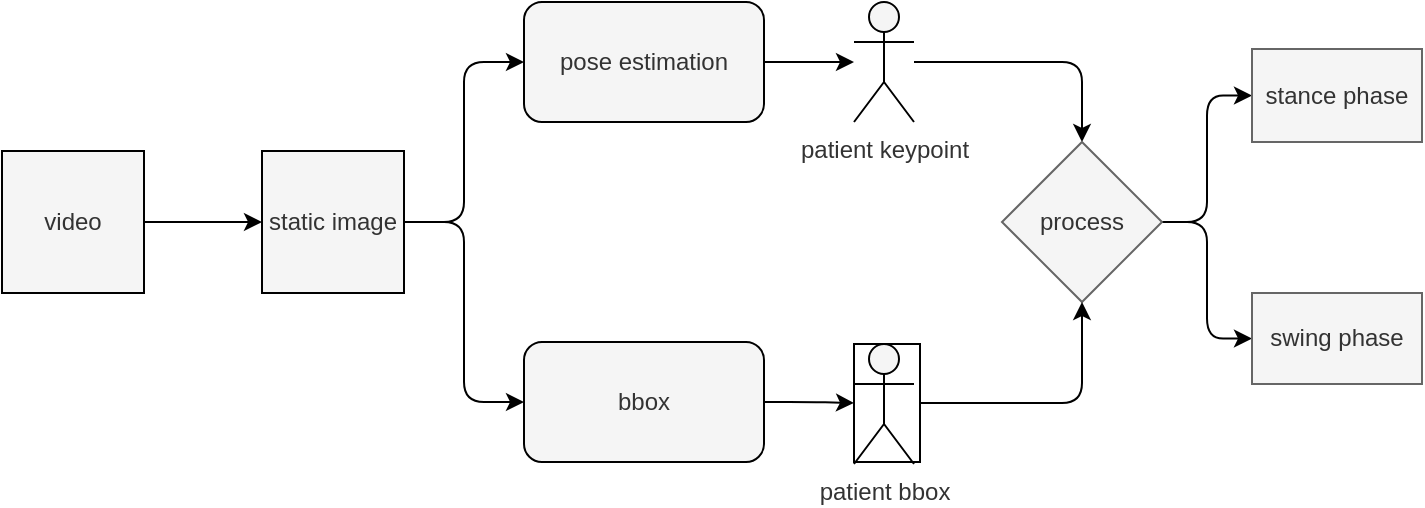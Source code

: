 <mxfile>
    <diagram id="Os5JPxO0lozD0gvnCGAL" name="define gait cycle">
        <mxGraphModel dx="2504" dy="985" grid="1" gridSize="10" guides="1" tooltips="1" connect="1" arrows="1" fold="1" page="0" pageScale="1" pageWidth="827" pageHeight="1169" background="#ffffff" math="1" shadow="0">
            <root>
                <mxCell id="0"/>
                <mxCell id="1" parent="0"/>
                <mxCell id="6" value="" style="edgeStyle=none;html=1;fillColor=#f5f5f5;strokeColor=#000000;snapToPoint=0;fixDash=0;editable=1;movable=1;resizable=1;rotatable=1;deletable=1;connectable=1;" parent="1" source="2" target="3" edge="1">
                    <mxGeometry relative="1" as="geometry"/>
                </mxCell>
                <mxCell id="2" value="video" style="whiteSpace=wrap;html=1;aspect=fixed;fillColor=#f5f5f5;strokeColor=#000000;fontColor=#333333;snapToPoint=0;fixDash=0;editable=1;movable=1;resizable=1;rotatable=1;deletable=1;connectable=1;" parent="1" vertex="1">
                    <mxGeometry x="-460" y="43.5" width="71" height="71" as="geometry"/>
                </mxCell>
                <mxCell id="8" value="" style="edgeStyle=orthogonalEdgeStyle;html=1;fillColor=#f5f5f5;strokeColor=#000000;snapToPoint=0;fixDash=0;editable=1;movable=1;resizable=1;rotatable=1;deletable=1;connectable=1;entryX=0;entryY=0.5;entryDx=0;entryDy=0;exitX=1;exitY=0.5;exitDx=0;exitDy=0;" parent="1" source="3" target="7" edge="1">
                    <mxGeometry relative="1" as="geometry"/>
                </mxCell>
                <mxCell id="uvtqeoxM3udcTJfN53Oq-42" value="" style="edgeStyle=orthogonalEdgeStyle;html=1;strokeColor=#000000;entryX=0;entryY=0.5;entryDx=0;entryDy=0;" parent="1" source="3" target="uvtqeoxM3udcTJfN53Oq-41" edge="1">
                    <mxGeometry relative="1" as="geometry"/>
                </mxCell>
                <mxCell id="3" value="static image" style="whiteSpace=wrap;html=1;aspect=fixed;fillColor=#f5f5f5;strokeColor=#000000;fontColor=#333333;snapToPoint=0;fixDash=0;editable=1;movable=1;resizable=1;rotatable=1;deletable=1;connectable=1;" parent="1" vertex="1">
                    <mxGeometry x="-330" y="43.5" width="71" height="71" as="geometry"/>
                </mxCell>
                <mxCell id="10" value="" style="edgeStyle=orthogonalEdgeStyle;html=1;fillColor=#f5f5f5;strokeColor=#000000;snapToPoint=0;fixDash=0;editable=1;movable=1;resizable=1;rotatable=1;deletable=1;connectable=1;" parent="1" source="7" target="9" edge="1">
                    <mxGeometry relative="1" as="geometry">
                        <Array as="points">
                            <mxPoint x="-103" y="-1"/>
                        </Array>
                    </mxGeometry>
                </mxCell>
                <mxCell id="7" value="pose estimation" style="rounded=1;whiteSpace=wrap;html=1;fillColor=#f5f5f5;strokeColor=#000000;fontColor=#333333;snapToPoint=0;fixDash=0;editable=1;movable=1;resizable=1;rotatable=1;deletable=1;connectable=1;" parent="1" vertex="1">
                    <mxGeometry x="-199" y="-31" width="120" height="60" as="geometry"/>
                </mxCell>
                <mxCell id="15" value="" style="edgeStyle=orthogonalEdgeStyle;html=1;strokeColor=#000000;" parent="1" source="9" target="12" edge="1">
                    <mxGeometry relative="1" as="geometry"/>
                </mxCell>
                <mxCell id="9" value="patient keypoint" style="shape=umlActor;verticalLabelPosition=bottom;verticalAlign=top;html=1;outlineConnect=0;fillColor=#f5f5f5;strokeColor=#000000;fontColor=#333333;snapToPoint=0;fixDash=0;editable=1;movable=1;resizable=1;rotatable=1;deletable=1;connectable=1;" parent="1" vertex="1">
                    <mxGeometry x="-34" y="-31" width="30" height="60" as="geometry"/>
                </mxCell>
                <mxCell id="20" style="edgeStyle=orthogonalEdgeStyle;html=1;entryX=0;entryY=0.5;entryDx=0;entryDy=0;strokeColor=#000000;exitX=1;exitY=0.5;exitDx=0;exitDy=0;" parent="1" source="12" target="16" edge="1">
                    <mxGeometry relative="1" as="geometry"/>
                </mxCell>
                <mxCell id="21" style="edgeStyle=orthogonalEdgeStyle;html=1;entryX=0;entryY=0.5;entryDx=0;entryDy=0;strokeColor=#000000;exitX=1;exitY=0.5;exitDx=0;exitDy=0;" parent="1" source="12" target="17" edge="1">
                    <mxGeometry relative="1" as="geometry"/>
                </mxCell>
                <mxCell id="12" value="process" style="rhombus;whiteSpace=wrap;html=1;strokeColor=#666666;fillColor=#f5f5f5;fontColor=#333333;" parent="1" vertex="1">
                    <mxGeometry x="40" y="39" width="80" height="80" as="geometry"/>
                </mxCell>
                <mxCell id="16" value="stance phase" style="rounded=0;whiteSpace=wrap;html=1;strokeColor=#666666;fillColor=#f5f5f5;fontColor=#333333;" parent="1" vertex="1">
                    <mxGeometry x="165" y="-7.5" width="85" height="46.5" as="geometry"/>
                </mxCell>
                <mxCell id="17" value="swing phase" style="rounded=0;whiteSpace=wrap;html=1;strokeColor=#666666;fillColor=#f5f5f5;fontColor=#333333;" parent="1" vertex="1">
                    <mxGeometry x="165" y="114.5" width="85" height="45.5" as="geometry"/>
                </mxCell>
                <mxCell id="uvtqeoxM3udcTJfN53Oq-45" value="" style="edgeStyle=orthogonalEdgeStyle;html=1;strokeColor=#000000;" parent="1" source="uvtqeoxM3udcTJfN53Oq-41" target="uvtqeoxM3udcTJfN53Oq-44" edge="1">
                    <mxGeometry relative="1" as="geometry"/>
                </mxCell>
                <mxCell id="uvtqeoxM3udcTJfN53Oq-41" value="bbox" style="rounded=1;whiteSpace=wrap;html=1;fillColor=#f5f5f5;strokeColor=#000000;fontColor=#333333;snapToPoint=0;fixDash=0;editable=1;movable=1;resizable=1;rotatable=1;deletable=1;connectable=1;" parent="1" vertex="1">
                    <mxGeometry x="-199" y="139" width="120" height="60" as="geometry"/>
                </mxCell>
                <mxCell id="uvtqeoxM3udcTJfN53Oq-43" value="patient bbox" style="shape=umlActor;verticalLabelPosition=bottom;verticalAlign=top;html=1;outlineConnect=0;fillColor=#f5f5f5;strokeColor=#000000;fontColor=#333333;snapToPoint=0;fixDash=0;editable=1;movable=1;resizable=1;rotatable=1;deletable=1;connectable=1;" parent="1" vertex="1">
                    <mxGeometry x="-34" y="140" width="30" height="60" as="geometry"/>
                </mxCell>
                <mxCell id="uvtqeoxM3udcTJfN53Oq-46" value="" style="edgeStyle=orthogonalEdgeStyle;html=1;strokeColor=#000000;entryX=0.5;entryY=1;entryDx=0;entryDy=0;" parent="1" source="uvtqeoxM3udcTJfN53Oq-44" target="12" edge="1">
                    <mxGeometry relative="1" as="geometry"/>
                </mxCell>
                <mxCell id="uvtqeoxM3udcTJfN53Oq-44" value="" style="rounded=0;whiteSpace=wrap;html=1;fillColor=none;strokeColor=#000000;" parent="1" vertex="1">
                    <mxGeometry x="-34" y="140" width="33" height="59" as="geometry"/>
                </mxCell>
            </root>
        </mxGraphModel>
    </diagram>
    <diagram id="TsRfpFkhWKflDI5KSoBx" name="fusion">
        <mxGraphModel dx="6142" dy="2096" grid="1" gridSize="10" guides="1" tooltips="1" connect="1" arrows="1" fold="1" page="0" pageScale="1" pageWidth="827" pageHeight="1169" background="#ffffff" math="0" shadow="0">
            <root>
                <mxCell id="0"/>
                <mxCell id="1" parent="0"/>
                <mxCell id="jqrRKn0581HksBjeB7p0-3" value="&lt;font style=&quot;font-size: 20px;&quot;&gt;step 2 auto fuse gait cycle&lt;/font&gt;" style="rounded=0;whiteSpace=wrap;html=1;fillColor=#fff2cc;strokeColor=#d6b656;align=left;verticalAlign=top;" vertex="1" parent="1">
                    <mxGeometry x="-720" y="70" width="680" height="260" as="geometry"/>
                </mxCell>
                <mxCell id="jqrRKn0581HksBjeB7p0-2" value="&lt;font style=&quot;font-size: 20px;&quot;&gt;step 1 train swing model&lt;/font&gt;" style="rounded=0;whiteSpace=wrap;html=1;fillColor=#dae8fc;strokeColor=#6c8ebf;align=left;verticalAlign=bottom;" vertex="1" parent="1">
                    <mxGeometry x="-720" y="355" width="575" height="250" as="geometry"/>
                </mxCell>
                <mxCell id="jqrRKn0581HksBjeB7p0-1" value="&lt;font style=&quot;font-size: 20px;&quot;&gt;step 1 train stance model&lt;/font&gt;" style="rounded=0;whiteSpace=wrap;html=1;fillColor=#dae8fc;strokeColor=#6c8ebf;align=left;verticalAlign=top;" vertex="1" parent="1">
                    <mxGeometry x="-720" y="-190" width="575" height="250" as="geometry"/>
                </mxCell>
                <mxCell id="-h0o29aZvWqdNAzWe7Ps-11" value="" style="edgeStyle=orthogonalEdgeStyle;html=1;strokeColor=#000000;fontSize=20;" parent="1" source="jnthJwEOSSpqLe6zA24j-1" target="-h0o29aZvWqdNAzWe7Ps-9" edge="1">
                    <mxGeometry relative="1" as="geometry"/>
                </mxCell>
                <mxCell id="jnthJwEOSSpqLe6zA24j-1" value="model 1" style="rounded=0;whiteSpace=wrap;html=1;fillColor=#f5f5f5;fontColor=#333333;strokeColor=#666666;fontSize=20;" parent="1" vertex="1">
                    <mxGeometry x="1730" y="310" width="120" height="60" as="geometry"/>
                </mxCell>
                <mxCell id="-h0o29aZvWqdNAzWe7Ps-12" value="" style="edgeStyle=orthogonalEdgeStyle;html=1;strokeColor=#000000;fontSize=20;" parent="1" source="jnthJwEOSSpqLe6zA24j-2" target="-h0o29aZvWqdNAzWe7Ps-10" edge="1">
                    <mxGeometry relative="1" as="geometry"/>
                </mxCell>
                <mxCell id="jnthJwEOSSpqLe6zA24j-2" value="model 2" style="rounded=0;whiteSpace=wrap;html=1;fillColor=#f5f5f5;fontColor=#333333;strokeColor=#666666;fontSize=20;" parent="1" vertex="1">
                    <mxGeometry x="1730" y="450" width="120" height="60" as="geometry"/>
                </mxCell>
                <mxCell id="-h0o29aZvWqdNAzWe7Ps-4" style="edgeStyle=orthogonalEdgeStyle;html=1;entryX=0;entryY=0;entryDx=0;entryDy=30;entryPerimeter=0;strokeColor=#666666;fillColor=#f5f5f5;fontSize=20;" parent="1" source="-h0o29aZvWqdNAzWe7Ps-1" target="-h0o29aZvWqdNAzWe7Ps-2" edge="1">
                    <mxGeometry relative="1" as="geometry"/>
                </mxCell>
                <mxCell id="-h0o29aZvWqdNAzWe7Ps-8" style="edgeStyle=orthogonalEdgeStyle;html=1;entryX=0;entryY=0;entryDx=0;entryDy=30;entryPerimeter=0;strokeColor=#000000;fontSize=20;" parent="1" source="-h0o29aZvWqdNAzWe7Ps-1" target="-h0o29aZvWqdNAzWe7Ps-3" edge="1">
                    <mxGeometry relative="1" as="geometry"/>
                </mxCell>
                <mxCell id="-h0o29aZvWqdNAzWe7Ps-1" value="Actor" style="shape=umlActor;verticalLabelPosition=bottom;verticalAlign=top;html=1;outlineConnect=0;fillColor=#f5f5f5;fontColor=#333333;strokeColor=#666666;fontSize=20;" parent="1" vertex="1">
                    <mxGeometry x="1450" y="370" width="30" height="60" as="geometry"/>
                </mxCell>
                <mxCell id="-h0o29aZvWqdNAzWe7Ps-5" value="" style="edgeStyle=none;html=1;fontSize=20;" parent="1" source="-h0o29aZvWqdNAzWe7Ps-2" target="jnthJwEOSSpqLe6zA24j-1" edge="1">
                    <mxGeometry relative="1" as="geometry"/>
                </mxCell>
                <mxCell id="-h0o29aZvWqdNAzWe7Ps-6" style="edgeStyle=none;html=1;entryX=0;entryY=0.5;entryDx=0;entryDy=0;strokeColor=#000000;fontSize=20;" parent="1" source="-h0o29aZvWqdNAzWe7Ps-2" target="jnthJwEOSSpqLe6zA24j-1" edge="1">
                    <mxGeometry relative="1" as="geometry"/>
                </mxCell>
                <mxCell id="-h0o29aZvWqdNAzWe7Ps-2" value="first&amp;nbsp;" style="shape=cube;whiteSpace=wrap;html=1;boundedLbl=1;backgroundOutline=1;darkOpacity=0.05;darkOpacity2=0.1;fillColor=#f5f5f5;fontColor=#333333;strokeColor=#666666;fontSize=20;" parent="1" vertex="1">
                    <mxGeometry x="1550" y="300" width="120" height="80" as="geometry"/>
                </mxCell>
                <mxCell id="-h0o29aZvWqdNAzWe7Ps-7" value="" style="edgeStyle=none;html=1;strokeColor=#000000;fontSize=20;" parent="1" source="-h0o29aZvWqdNAzWe7Ps-3" target="jnthJwEOSSpqLe6zA24j-2" edge="1">
                    <mxGeometry relative="1" as="geometry"/>
                </mxCell>
                <mxCell id="-h0o29aZvWqdNAzWe7Ps-3" value="second" style="shape=cube;whiteSpace=wrap;html=1;boundedLbl=1;backgroundOutline=1;darkOpacity=0.05;darkOpacity2=0.1;fillColor=#f5f5f5;fontColor=#333333;strokeColor=#666666;fontSize=20;" parent="1" vertex="1">
                    <mxGeometry x="1550" y="440" width="120" height="80" as="geometry"/>
                </mxCell>
                <mxCell id="-h0o29aZvWqdNAzWe7Ps-15" value="" style="edgeStyle=orthogonalEdgeStyle;html=1;strokeColor=#000000;fontColor=#000000;entryX=0.5;entryY=0;entryDx=0;entryDy=0;fontSize=20;" parent="1" source="-h0o29aZvWqdNAzWe7Ps-9" target="-h0o29aZvWqdNAzWe7Ps-14" edge="1">
                    <mxGeometry relative="1" as="geometry"/>
                </mxCell>
                <mxCell id="-h0o29aZvWqdNAzWe7Ps-9" value="output 1&amp;nbsp;" style="rounded=1;whiteSpace=wrap;html=1;fillColor=#f5f5f5;fontColor=#333333;strokeColor=#666666;fontSize=20;" parent="1" vertex="1">
                    <mxGeometry x="1890" y="310" width="80" height="60" as="geometry"/>
                </mxCell>
                <mxCell id="-h0o29aZvWqdNAzWe7Ps-16" value="" style="edgeStyle=orthogonalEdgeStyle;html=1;strokeColor=#000000;fontColor=#000000;entryX=0.5;entryY=1;entryDx=0;entryDy=0;fontSize=20;" parent="1" source="-h0o29aZvWqdNAzWe7Ps-10" target="-h0o29aZvWqdNAzWe7Ps-14" edge="1">
                    <mxGeometry relative="1" as="geometry"/>
                </mxCell>
                <mxCell id="-h0o29aZvWqdNAzWe7Ps-10" value="output 2" style="rounded=1;whiteSpace=wrap;html=1;fillColor=#f5f5f5;fontColor=#333333;strokeColor=#666666;fontSize=20;" parent="1" vertex="1">
                    <mxGeometry x="1890" y="450" width="80" height="60" as="geometry"/>
                </mxCell>
                <mxCell id="-h0o29aZvWqdNAzWe7Ps-13" value="&lt;font color=&quot;#000000&quot; style=&quot;font-size: 20px;&quot;&gt;final output = weight1 * output1 + weight2 * output2&lt;br style=&quot;font-size: 20px;&quot;&gt;&lt;/font&gt;" style="text;html=1;strokeColor=none;fillColor=none;align=center;verticalAlign=middle;whiteSpace=wrap;rounded=0;fontSize=20;" parent="1" vertex="1">
                    <mxGeometry x="1540" y="250" width="530" height="30" as="geometry"/>
                </mxCell>
                <mxCell id="r7Atwvpb_ZIEERXZACXt-44" value="" style="edgeStyle=orthogonalEdgeStyle;html=1;strokeColor=#000000;fontSize=20;fontColor=#000000;" parent="1" source="-h0o29aZvWqdNAzWe7Ps-14" target="r7Atwvpb_ZIEERXZACXt-43" edge="1">
                    <mxGeometry relative="1" as="geometry"/>
                </mxCell>
                <mxCell id="-h0o29aZvWqdNAzWe7Ps-14" value="fuse" style="ellipse;whiteSpace=wrap;html=1;aspect=fixed;fontColor=#333333;strokeColor=#666666;fillColor=#f5f5f5;fontSize=20;" parent="1" vertex="1">
                    <mxGeometry x="2010" y="360" width="80" height="80" as="geometry"/>
                </mxCell>
                <mxCell id="r7Atwvpb_ZIEERXZACXt-23" value="" style="edgeStyle=none;html=1;strokeColor=#000000;fontSize=20;" parent="1" source="r7Atwvpb_ZIEERXZACXt-2" target="r7Atwvpb_ZIEERXZACXt-21" edge="1">
                    <mxGeometry relative="1" as="geometry"/>
                </mxCell>
                <mxCell id="r7Atwvpb_ZIEERXZACXt-2" value="model 1" style="rounded=0;whiteSpace=wrap;html=1;fillColor=#f5f5f5;fontColor=#333333;strokeColor=#666666;fontSize=20;" parent="1" vertex="1">
                    <mxGeometry x="1201.4" y="940" width="120" height="60" as="geometry"/>
                </mxCell>
                <mxCell id="r7Atwvpb_ZIEERXZACXt-24" value="" style="edgeStyle=none;html=1;strokeColor=#000000;fontSize=20;" parent="1" source="r7Atwvpb_ZIEERXZACXt-4" target="r7Atwvpb_ZIEERXZACXt-22" edge="1">
                    <mxGeometry relative="1" as="geometry"/>
                </mxCell>
                <mxCell id="r7Atwvpb_ZIEERXZACXt-4" value="model 2" style="rounded=0;whiteSpace=wrap;html=1;fillColor=#f5f5f5;fontColor=#333333;strokeColor=#666666;fontSize=20;" parent="1" vertex="1">
                    <mxGeometry x="1201.4" y="1080" width="120" height="60" as="geometry"/>
                </mxCell>
                <mxCell id="r7Atwvpb_ZIEERXZACXt-5" style="edgeStyle=orthogonalEdgeStyle;html=1;entryX=0;entryY=0;entryDx=0;entryDy=30;entryPerimeter=0;strokeColor=#666666;fillColor=#f5f5f5;fontSize=20;" parent="1" source="r7Atwvpb_ZIEERXZACXt-7" target="r7Atwvpb_ZIEERXZACXt-10" edge="1">
                    <mxGeometry relative="1" as="geometry"/>
                </mxCell>
                <mxCell id="r7Atwvpb_ZIEERXZACXt-6" style="edgeStyle=orthogonalEdgeStyle;html=1;entryX=0;entryY=0;entryDx=0;entryDy=30;entryPerimeter=0;strokeColor=#000000;fontSize=20;" parent="1" source="r7Atwvpb_ZIEERXZACXt-7" target="r7Atwvpb_ZIEERXZACXt-12" edge="1">
                    <mxGeometry relative="1" as="geometry"/>
                </mxCell>
                <mxCell id="r7Atwvpb_ZIEERXZACXt-7" value="Actor" style="shape=umlActor;verticalLabelPosition=bottom;verticalAlign=top;html=1;outlineConnect=0;fillColor=#f5f5f5;fontColor=#333333;strokeColor=#666666;fontSize=20;" parent="1" vertex="1">
                    <mxGeometry x="921.4" y="1000" width="30" height="60" as="geometry"/>
                </mxCell>
                <mxCell id="r7Atwvpb_ZIEERXZACXt-8" value="" style="edgeStyle=none;html=1;fontSize=20;" parent="1" source="r7Atwvpb_ZIEERXZACXt-10" target="r7Atwvpb_ZIEERXZACXt-2" edge="1">
                    <mxGeometry relative="1" as="geometry"/>
                </mxCell>
                <mxCell id="r7Atwvpb_ZIEERXZACXt-9" style="edgeStyle=none;html=1;entryX=0;entryY=0.5;entryDx=0;entryDy=0;strokeColor=#000000;fontSize=20;" parent="1" source="r7Atwvpb_ZIEERXZACXt-10" target="r7Atwvpb_ZIEERXZACXt-2" edge="1">
                    <mxGeometry relative="1" as="geometry"/>
                </mxCell>
                <mxCell id="r7Atwvpb_ZIEERXZACXt-10" value="first&amp;nbsp;" style="shape=cube;whiteSpace=wrap;html=1;boundedLbl=1;backgroundOutline=1;darkOpacity=0.05;darkOpacity2=0.1;fillColor=#f5f5f5;fontColor=#333333;strokeColor=#666666;fontSize=20;" parent="1" vertex="1">
                    <mxGeometry x="1021.4" y="930" width="120" height="80" as="geometry"/>
                </mxCell>
                <mxCell id="r7Atwvpb_ZIEERXZACXt-11" value="" style="edgeStyle=none;html=1;strokeColor=#000000;fontSize=20;" parent="1" source="r7Atwvpb_ZIEERXZACXt-12" target="r7Atwvpb_ZIEERXZACXt-4" edge="1">
                    <mxGeometry relative="1" as="geometry"/>
                </mxCell>
                <mxCell id="r7Atwvpb_ZIEERXZACXt-12" value="second" style="shape=cube;whiteSpace=wrap;html=1;boundedLbl=1;backgroundOutline=1;darkOpacity=0.05;darkOpacity2=0.1;fillColor=#f5f5f5;fontColor=#333333;strokeColor=#666666;fontSize=20;" parent="1" vertex="1">
                    <mxGeometry x="1021.4" y="1070" width="120" height="80" as="geometry"/>
                </mxCell>
                <mxCell id="r7Atwvpb_ZIEERXZACXt-13" value="" style="edgeStyle=orthogonalEdgeStyle;html=1;strokeColor=#000000;fontColor=#000000;entryX=0.5;entryY=0;entryDx=0;entryDy=0;fontSize=20;" parent="1" source="r7Atwvpb_ZIEERXZACXt-14" target="r7Atwvpb_ZIEERXZACXt-17" edge="1">
                    <mxGeometry relative="1" as="geometry"/>
                </mxCell>
                <mxCell id="r7Atwvpb_ZIEERXZACXt-14" value="output 1&amp;nbsp;" style="rounded=1;whiteSpace=wrap;html=1;fillColor=#f5f5f5;fontColor=#333333;strokeColor=#666666;fontSize=20;" parent="1" vertex="1">
                    <mxGeometry x="1441.4" y="940" width="80" height="60" as="geometry"/>
                </mxCell>
                <mxCell id="r7Atwvpb_ZIEERXZACXt-15" value="" style="edgeStyle=orthogonalEdgeStyle;html=1;strokeColor=#000000;fontColor=#000000;entryX=0.5;entryY=1;entryDx=0;entryDy=0;fontSize=20;" parent="1" source="r7Atwvpb_ZIEERXZACXt-16" target="r7Atwvpb_ZIEERXZACXt-17" edge="1">
                    <mxGeometry relative="1" as="geometry"/>
                </mxCell>
                <mxCell id="r7Atwvpb_ZIEERXZACXt-16" value="output 2" style="rounded=1;whiteSpace=wrap;html=1;fillColor=#f5f5f5;fontColor=#333333;strokeColor=#666666;fontSize=20;" parent="1" vertex="1">
                    <mxGeometry x="1441.4" y="1080" width="80" height="60" as="geometry"/>
                </mxCell>
                <mxCell id="r7Atwvpb_ZIEERXZACXt-19" value="" style="edgeStyle=none;html=1;strokeColor=#000000;fontSize=20;" parent="1" source="r7Atwvpb_ZIEERXZACXt-17" target="r7Atwvpb_ZIEERXZACXt-18" edge="1">
                    <mxGeometry relative="1" as="geometry"/>
                </mxCell>
                <mxCell id="r7Atwvpb_ZIEERXZACXt-17" value="fuse" style="ellipse;whiteSpace=wrap;html=1;aspect=fixed;fontColor=#333333;strokeColor=#666666;fillColor=#f5f5f5;fontSize=20;" parent="1" vertex="1">
                    <mxGeometry x="1541.4" y="990" width="80" height="80" as="geometry"/>
                </mxCell>
                <mxCell id="r7Atwvpb_ZIEERXZACXt-18" value="final output" style="whiteSpace=wrap;html=1;fillColor=#f5f5f5;strokeColor=#666666;fontColor=#333333;fontSize=20;" parent="1" vertex="1">
                    <mxGeometry x="1661.4" y="1000" width="110" height="60" as="geometry"/>
                </mxCell>
                <mxCell id="r7Atwvpb_ZIEERXZACXt-25" value="" style="edgeStyle=none;html=1;strokeColor=#000000;fontSize=20;" parent="1" source="r7Atwvpb_ZIEERXZACXt-21" target="r7Atwvpb_ZIEERXZACXt-14" edge="1">
                    <mxGeometry relative="1" as="geometry"/>
                </mxCell>
                <mxCell id="r7Atwvpb_ZIEERXZACXt-21" value="head 1" style="rounded=0;whiteSpace=wrap;html=1;fillColor=#f5f5f5;fontColor=#333333;strokeColor=#666666;fontSize=20;" parent="1" vertex="1">
                    <mxGeometry x="1341.4" y="940" width="70" height="60" as="geometry"/>
                </mxCell>
                <mxCell id="r7Atwvpb_ZIEERXZACXt-26" value="" style="edgeStyle=none;html=1;strokeColor=#000000;fontSize=20;" parent="1" source="r7Atwvpb_ZIEERXZACXt-22" target="r7Atwvpb_ZIEERXZACXt-16" edge="1">
                    <mxGeometry relative="1" as="geometry"/>
                </mxCell>
                <mxCell id="NrIiVjMIWbNmHJ3AsyD0-3" value="" style="edgeStyle=orthogonalEdgeStyle;html=1;strokeColor=#000000;fontSize=20;fontColor=#000000;" parent="1" source="r7Atwvpb_ZIEERXZACXt-22" target="NrIiVjMIWbNmHJ3AsyD0-2" edge="1">
                    <mxGeometry relative="1" as="geometry"/>
                </mxCell>
                <mxCell id="r7Atwvpb_ZIEERXZACXt-22" value="head 2" style="rounded=0;whiteSpace=wrap;html=1;fillColor=#f5f5f5;fontColor=#333333;strokeColor=#666666;fontSize=20;" parent="1" vertex="1">
                    <mxGeometry x="1341.4" y="1080" width="70" height="60" as="geometry"/>
                </mxCell>
                <mxCell id="r7Atwvpb_ZIEERXZACXt-27" value="" style="shape=flexArrow;endArrow=classic;startArrow=classic;html=1;strokeColor=#000000;entryX=0.5;entryY=1;entryDx=0;entryDy=0;fontSize=20;" parent="1" source="r7Atwvpb_ZIEERXZACXt-4" target="r7Atwvpb_ZIEERXZACXt-2" edge="1">
                    <mxGeometry width="100" height="100" relative="1" as="geometry">
                        <mxPoint x="1161.4" y="1210" as="sourcePoint"/>
                        <mxPoint x="1261.4" y="1110" as="targetPoint"/>
                    </mxGeometry>
                </mxCell>
                <mxCell id="r7Atwvpb_ZIEERXZACXt-28" value="share weight" style="edgeLabel;html=1;align=center;verticalAlign=middle;resizable=0;points=[];fontSize=20;" parent="r7Atwvpb_ZIEERXZACXt-27" vertex="1" connectable="0">
                    <mxGeometry x="0.231" relative="1" as="geometry">
                        <mxPoint as="offset"/>
                    </mxGeometry>
                </mxCell>
                <mxCell id="r7Atwvpb_ZIEERXZACXt-29" value="&lt;font color=&quot;#000000&quot; style=&quot;font-size: 20px;&quot;&gt;weight1&lt;br style=&quot;font-size: 20px;&quot;&gt;&lt;/font&gt;" style="text;html=1;strokeColor=none;fillColor=none;align=center;verticalAlign=middle;whiteSpace=wrap;rounded=0;fontSize=20;" parent="1" vertex="1">
                    <mxGeometry x="1316.4" y="860" width="120" height="30" as="geometry"/>
                </mxCell>
                <mxCell id="r7Atwvpb_ZIEERXZACXt-30" value="" style="endArrow=classic;html=1;strokeColor=#000000;exitX=0.5;exitY=0;exitDx=0;exitDy=0;entryX=0.5;entryY=1;entryDx=0;entryDy=0;fontSize=20;" parent="1" source="r7Atwvpb_ZIEERXZACXt-21" target="r7Atwvpb_ZIEERXZACXt-29" edge="1">
                    <mxGeometry width="50" height="50" relative="1" as="geometry">
                        <mxPoint x="1371.4" y="1260" as="sourcePoint"/>
                        <mxPoint x="1311.4" y="1220" as="targetPoint"/>
                    </mxGeometry>
                </mxCell>
                <mxCell id="r7Atwvpb_ZIEERXZACXt-32" value="fina" style="text;html=1;align=center;verticalAlign=middle;resizable=0;points=[];autosize=1;strokeColor=none;fillColor=none;fontSize=20;" parent="1" vertex="1">
                    <mxGeometry x="1331.4" y="1340" width="60" height="40" as="geometry"/>
                </mxCell>
                <mxCell id="r7Atwvpb_ZIEERXZACXt-34" value="label" style="text;html=1;align=center;verticalAlign=middle;resizable=0;points=[];autosize=1;strokeColor=none;fillColor=none;fontColor=#000000;fontSize=20;" parent="1" vertex="1">
                    <mxGeometry x="901.4" y="950" width="70" height="40" as="geometry"/>
                </mxCell>
                <mxCell id="r7Atwvpb_ZIEERXZACXt-35" value="" style="endArrow=classic;startArrow=classic;html=1;strokeColor=#000000;fontColor=#000000;exitX=0.51;exitY=-0.142;exitDx=0;exitDy=0;exitPerimeter=0;entryX=0.5;entryY=0;entryDx=0;entryDy=0;edgeStyle=orthogonalEdgeStyle;fontSize=20;" parent="1" source="r7Atwvpb_ZIEERXZACXt-34" target="r7Atwvpb_ZIEERXZACXt-14" edge="1">
                    <mxGeometry width="50" height="50" relative="1" as="geometry">
                        <mxPoint x="1081.4" y="1260" as="sourcePoint"/>
                        <mxPoint x="1131.4" y="1210" as="targetPoint"/>
                        <Array as="points">
                            <mxPoint x="937.4" y="910"/>
                            <mxPoint x="1481.4" y="910"/>
                        </Array>
                    </mxGeometry>
                </mxCell>
                <mxCell id="r7Atwvpb_ZIEERXZACXt-36" value="&lt;span style=&quot;background-color: rgb(255, 255, 255); font-size: 20px;&quot;&gt;L 1&lt;/span&gt;" style="edgeLabel;html=1;align=center;verticalAlign=middle;resizable=0;points=[];fontColor=#000000;fontSize=20;" parent="r7Atwvpb_ZIEERXZACXt-35" vertex="1" connectable="0">
                    <mxGeometry x="0.086" y="1" relative="1" as="geometry">
                        <mxPoint as="offset"/>
                    </mxGeometry>
                </mxCell>
                <mxCell id="r7Atwvpb_ZIEERXZACXt-37" value="" style="endArrow=classic;startArrow=classic;html=1;strokeColor=#000000;fontColor=#000000;exitX=-0.02;exitY=0.53;exitDx=0;exitDy=0;exitPerimeter=0;entryX=0.5;entryY=1;entryDx=0;entryDy=0;edgeStyle=orthogonalEdgeStyle;fontSize=20;" parent="1" source="r7Atwvpb_ZIEERXZACXt-34" target="r7Atwvpb_ZIEERXZACXt-16" edge="1">
                    <mxGeometry width="50" height="50" relative="1" as="geometry">
                        <mxPoint x="1391.4" y="1070" as="sourcePoint"/>
                        <mxPoint x="1441.4" y="1020" as="targetPoint"/>
                        <Array as="points">
                            <mxPoint x="901.4" y="971"/>
                            <mxPoint x="901.4" y="1170"/>
                            <mxPoint x="1481.4" y="1170"/>
                        </Array>
                    </mxGeometry>
                </mxCell>
                <mxCell id="r7Atwvpb_ZIEERXZACXt-38" value="&lt;span style=&quot;background-color: rgb(255, 255, 255); font-size: 20px;&quot;&gt;L 2&lt;/span&gt;" style="edgeLabel;html=1;align=center;verticalAlign=middle;resizable=0;points=[];fontColor=#000000;fontSize=20;" parent="r7Atwvpb_ZIEERXZACXt-37" vertex="1" connectable="0">
                    <mxGeometry x="0.212" y="3" relative="1" as="geometry">
                        <mxPoint as="offset"/>
                    </mxGeometry>
                </mxCell>
                <mxCell id="r7Atwvpb_ZIEERXZACXt-43" value="final output" style="whiteSpace=wrap;html=1;fontSize=20;fillColor=#f5f5f5;strokeColor=#666666;fontColor=#333333;" parent="1" vertex="1">
                    <mxGeometry x="2150" y="370" width="120" height="60" as="geometry"/>
                </mxCell>
                <mxCell id="NrIiVjMIWbNmHJ3AsyD0-1" value="&lt;div style=&quot;text-align: left;&quot;&gt;&lt;span style=&quot;background-color: initial;&quot;&gt;G average = (weight1 + weight2) / task number&lt;/span&gt;&lt;/div&gt;&lt;div style=&quot;text-align: left;&quot;&gt;&lt;span style=&quot;background-color: initial;&quot;&gt;G weight = stack(weight1, weight2)&lt;/span&gt;&lt;/div&gt;&lt;div style=&quot;text-align: left;&quot;&gt;learning rate ratio = loss / l0 / mean(loss)&lt;/div&gt;&lt;div style=&quot;text-align: left;&quot;&gt;&lt;span style=&quot;background-color: initial;&quot;&gt;&lt;br&gt;&lt;/span&gt;&lt;/div&gt;&lt;div style=&quot;text-align: left;&quot;&gt;&lt;span style=&quot;background-color: initial;&quot;&gt;Loss1 = CE(output1, label)&lt;/span&gt;&lt;/div&gt;&lt;div style=&quot;text-align: left;&quot;&gt;&lt;span style=&quot;background-color: initial;&quot;&gt;Loss2 = CE(output2, label)&lt;/span&gt;&lt;/div&gt;&lt;div style=&quot;text-align: left;&quot;&gt;&lt;span style=&quot;background-color: initial;&quot;&gt;Loss grad = L1 norm (G weight - G average * learning rate ratio)&lt;/span&gt;&lt;/div&gt;&lt;div style=&quot;text-align: left;&quot;&gt;&lt;span style=&quot;background-color: initial;&quot;&gt;&lt;br&gt;&lt;/span&gt;&lt;/div&gt;&lt;div style=&quot;text-align: left;&quot;&gt;&lt;span style=&quot;background-color: initial;&quot;&gt;Loss total = weight1 * loss1 + weight2 * loss2&lt;/span&gt;&lt;/div&gt;" style="text;html=1;align=center;verticalAlign=middle;resizable=0;points=[];autosize=1;strokeColor=none;fillColor=none;fontSize=20;fontColor=#000000;" parent="1" vertex="1">
                    <mxGeometry x="966.4" y="1270" width="590" height="230" as="geometry"/>
                </mxCell>
                <mxCell id="NrIiVjMIWbNmHJ3AsyD0-2" value="&lt;font color=&quot;#000000&quot; style=&quot;font-size: 20px;&quot;&gt;weight2&lt;br style=&quot;font-size: 20px;&quot;&gt;&lt;/font&gt;" style="text;html=1;strokeColor=none;fillColor=none;align=center;verticalAlign=middle;whiteSpace=wrap;rounded=0;fontSize=20;" parent="1" vertex="1">
                    <mxGeometry x="1316.4" y="1200" width="120" height="30" as="geometry"/>
                </mxCell>
                <mxCell id="90n99NMB4YQgCMQXHEWa-3" value="" style="edgeStyle=none;html=1;" parent="1" source="90n99NMB4YQgCMQXHEWa-1" target="90n99NMB4YQgCMQXHEWa-2" edge="1">
                    <mxGeometry relative="1" as="geometry"/>
                </mxCell>
                <mxCell id="90n99NMB4YQgCMQXHEWa-8" value="" style="edgeStyle=orthogonalEdgeStyle;html=1;startArrow=classic;startFill=1;" parent="1" source="90n99NMB4YQgCMQXHEWa-1" target="90n99NMB4YQgCMQXHEWa-6" edge="1">
                    <mxGeometry relative="1" as="geometry"/>
                </mxCell>
                <mxCell id="90n99NMB4YQgCMQXHEWa-1" value="stance phase" style="shape=cube;whiteSpace=wrap;html=1;boundedLbl=1;backgroundOutline=1;darkOpacity=0.05;darkOpacity2=0.1;fillColor=#f5f5f5;fontColor=#333333;strokeColor=#666666;fontSize=20;" parent="1" vertex="1">
                    <mxGeometry x="-690" y="-40" width="120" height="80" as="geometry"/>
                </mxCell>
                <mxCell id="90n99NMB4YQgCMQXHEWa-5" value="" style="edgeStyle=none;html=1;" parent="1" source="90n99NMB4YQgCMQXHEWa-2" target="90n99NMB4YQgCMQXHEWa-4" edge="1">
                    <mxGeometry relative="1" as="geometry"/>
                </mxCell>
                <mxCell id="90n99NMB4YQgCMQXHEWa-42" value="" style="edgeStyle=orthogonalEdgeStyle;html=1;startArrow=none;startFill=0;" parent="1" source="90n99NMB4YQgCMQXHEWa-2" target="90n99NMB4YQgCMQXHEWa-27" edge="1">
                    <mxGeometry relative="1" as="geometry"/>
                </mxCell>
                <mxCell id="90n99NMB4YQgCMQXHEWa-2" value="stance model" style="rounded=0;whiteSpace=wrap;html=1;fillColor=#f5f5f5;fontColor=#333333;strokeColor=#666666;fontSize=20;" parent="1" vertex="1">
                    <mxGeometry x="-480" y="-30" width="120" height="60" as="geometry"/>
                </mxCell>
                <mxCell id="90n99NMB4YQgCMQXHEWa-4" value="pred" style="whiteSpace=wrap;html=1;fontSize=20;fillColor=#f5f5f5;strokeColor=#666666;fontColor=#333333;rounded=0;" parent="1" vertex="1">
                    <mxGeometry x="-280" y="-30" width="120" height="60" as="geometry"/>
                </mxCell>
                <mxCell id="90n99NMB4YQgCMQXHEWa-7" style="edgeStyle=orthogonalEdgeStyle;html=1;entryX=0.5;entryY=0;entryDx=0;entryDy=0;startArrow=classic;startFill=1;" parent="1" source="90n99NMB4YQgCMQXHEWa-6" target="90n99NMB4YQgCMQXHEWa-4" edge="1">
                    <mxGeometry relative="1" as="geometry"/>
                </mxCell>
                <mxCell id="90n99NMB4YQgCMQXHEWa-6" value="label" style="whiteSpace=wrap;html=1;fontSize=20;fillColor=#f5f5f5;strokeColor=#666666;fontColor=#333333;rounded=0;" parent="1" vertex="1">
                    <mxGeometry x="-690" y="-130" width="120" height="60" as="geometry"/>
                </mxCell>
                <mxCell id="90n99NMB4YQgCMQXHEWa-9" value="" style="edgeStyle=none;html=1;" parent="1" source="90n99NMB4YQgCMQXHEWa-11" target="90n99NMB4YQgCMQXHEWa-13" edge="1">
                    <mxGeometry relative="1" as="geometry"/>
                </mxCell>
                <mxCell id="90n99NMB4YQgCMQXHEWa-10" value="" style="edgeStyle=orthogonalEdgeStyle;html=1;startArrow=classic;startFill=1;" parent="1" source="90n99NMB4YQgCMQXHEWa-11" target="90n99NMB4YQgCMQXHEWa-16" edge="1">
                    <mxGeometry relative="1" as="geometry"/>
                </mxCell>
                <mxCell id="90n99NMB4YQgCMQXHEWa-11" value="swing phase" style="shape=cube;whiteSpace=wrap;html=1;boundedLbl=1;backgroundOutline=1;darkOpacity=0.05;darkOpacity2=0.1;fillColor=#f5f5f5;fontColor=#333333;strokeColor=#666666;fontSize=20;" parent="1" vertex="1">
                    <mxGeometry x="-690" y="370" width="120" height="80" as="geometry"/>
                </mxCell>
                <mxCell id="90n99NMB4YQgCMQXHEWa-12" value="" style="edgeStyle=none;html=1;" parent="1" source="90n99NMB4YQgCMQXHEWa-13" target="90n99NMB4YQgCMQXHEWa-14" edge="1">
                    <mxGeometry relative="1" as="geometry"/>
                </mxCell>
                <mxCell id="90n99NMB4YQgCMQXHEWa-44" value="" style="edgeStyle=orthogonalEdgeStyle;html=1;startArrow=none;startFill=0;" parent="1" source="90n99NMB4YQgCMQXHEWa-13" target="90n99NMB4YQgCMQXHEWa-28" edge="1">
                    <mxGeometry relative="1" as="geometry"/>
                </mxCell>
                <mxCell id="90n99NMB4YQgCMQXHEWa-13" value="swing model" style="rounded=0;whiteSpace=wrap;html=1;fillColor=#f5f5f5;fontColor=#333333;strokeColor=#666666;fontSize=20;" parent="1" vertex="1">
                    <mxGeometry x="-480" y="380" width="120" height="60" as="geometry"/>
                </mxCell>
                <mxCell id="90n99NMB4YQgCMQXHEWa-14" value="pred" style="whiteSpace=wrap;html=1;fontSize=20;fillColor=#f5f5f5;strokeColor=#666666;fontColor=#333333;rounded=0;" parent="1" vertex="1">
                    <mxGeometry x="-280" y="380" width="120" height="60" as="geometry"/>
                </mxCell>
                <mxCell id="90n99NMB4YQgCMQXHEWa-15" style="edgeStyle=orthogonalEdgeStyle;html=1;entryX=0.5;entryY=1;entryDx=0;entryDy=0;startArrow=classic;startFill=1;" parent="1" source="90n99NMB4YQgCMQXHEWa-16" target="90n99NMB4YQgCMQXHEWa-14" edge="1">
                    <mxGeometry relative="1" as="geometry">
                        <Array as="points">
                            <mxPoint x="-220" y="520"/>
                        </Array>
                    </mxGeometry>
                </mxCell>
                <mxCell id="90n99NMB4YQgCMQXHEWa-16" value="label" style="whiteSpace=wrap;html=1;fontSize=20;fillColor=#f5f5f5;strokeColor=#666666;fontColor=#333333;rounded=0;" parent="1" vertex="1">
                    <mxGeometry x="-690" y="490" width="120" height="60" as="geometry"/>
                </mxCell>
                <mxCell id="90n99NMB4YQgCMQXHEWa-20" value="" style="edgeStyle=orthogonalEdgeStyle;html=1;startArrow=none;startFill=0;" parent="1" source="90n99NMB4YQgCMQXHEWa-18" target="90n99NMB4YQgCMQXHEWa-19" edge="1">
                    <mxGeometry relative="1" as="geometry"/>
                </mxCell>
                <mxCell id="90n99NMB4YQgCMQXHEWa-18" value="video" style="shape=cube;whiteSpace=wrap;html=1;boundedLbl=1;backgroundOutline=1;darkOpacity=0.05;darkOpacity2=0.1;fillColor=#f5f5f5;fontColor=#333333;strokeColor=#666666;fontSize=20;" parent="1" vertex="1">
                    <mxGeometry x="-1030" y="170" width="120" height="80" as="geometry"/>
                </mxCell>
                <mxCell id="90n99NMB4YQgCMQXHEWa-25" value="" style="edgeStyle=orthogonalEdgeStyle;html=1;startArrow=none;startFill=0;" parent="1" source="90n99NMB4YQgCMQXHEWa-19" target="90n99NMB4YQgCMQXHEWa-23" edge="1">
                    <mxGeometry relative="1" as="geometry"/>
                </mxCell>
                <mxCell id="90n99NMB4YQgCMQXHEWa-26" style="edgeStyle=orthogonalEdgeStyle;html=1;entryX=0;entryY=0;entryDx=0;entryDy=30;entryPerimeter=0;startArrow=none;startFill=0;" parent="1" source="90n99NMB4YQgCMQXHEWa-19" target="90n99NMB4YQgCMQXHEWa-21" edge="1">
                    <mxGeometry relative="1" as="geometry"/>
                </mxCell>
                <mxCell id="90n99NMB4YQgCMQXHEWa-19" value="gait cycle module" style="ellipse;whiteSpace=wrap;html=1;fontSize=20;fillColor=#f5f5f5;strokeColor=#666666;fontColor=#333333;" parent="1" vertex="1">
                    <mxGeometry x="-860" y="160" width="100" height="100" as="geometry"/>
                </mxCell>
                <mxCell id="90n99NMB4YQgCMQXHEWa-30" value="" style="edgeStyle=orthogonalEdgeStyle;html=1;startArrow=none;startFill=0;" parent="1" source="90n99NMB4YQgCMQXHEWa-21" target="90n99NMB4YQgCMQXHEWa-27" edge="1">
                    <mxGeometry relative="1" as="geometry"/>
                </mxCell>
                <mxCell id="90n99NMB4YQgCMQXHEWa-41" value="" style="edgeStyle=orthogonalEdgeStyle;html=1;startArrow=none;startFill=0;" parent="1" source="90n99NMB4YQgCMQXHEWa-21" target="90n99NMB4YQgCMQXHEWa-1" edge="1">
                    <mxGeometry relative="1" as="geometry"/>
                </mxCell>
                <mxCell id="90n99NMB4YQgCMQXHEWa-21" value="stance phase" style="shape=cube;whiteSpace=wrap;html=1;boundedLbl=1;backgroundOutline=1;darkOpacity=0.05;darkOpacity2=0.1;fillColor=#f5f5f5;fontColor=#333333;strokeColor=#666666;fontSize=20;" parent="1" vertex="1">
                    <mxGeometry x="-690" y="110" width="120" height="80" as="geometry"/>
                </mxCell>
                <mxCell id="90n99NMB4YQgCMQXHEWa-29" value="" style="edgeStyle=orthogonalEdgeStyle;html=1;startArrow=none;startFill=0;" parent="1" source="90n99NMB4YQgCMQXHEWa-23" target="90n99NMB4YQgCMQXHEWa-28" edge="1">
                    <mxGeometry relative="1" as="geometry"/>
                </mxCell>
                <mxCell id="90n99NMB4YQgCMQXHEWa-43" value="" style="edgeStyle=orthogonalEdgeStyle;html=1;startArrow=none;startFill=0;" parent="1" source="90n99NMB4YQgCMQXHEWa-23" target="90n99NMB4YQgCMQXHEWa-11" edge="1">
                    <mxGeometry relative="1" as="geometry"/>
                </mxCell>
                <mxCell id="90n99NMB4YQgCMQXHEWa-23" value="swing phase" style="shape=cube;whiteSpace=wrap;html=1;boundedLbl=1;backgroundOutline=1;darkOpacity=0.05;darkOpacity2=0.1;fillColor=#f5f5f5;fontColor=#333333;strokeColor=#666666;fontSize=20;" parent="1" vertex="1">
                    <mxGeometry x="-690" y="240" width="120" height="80" as="geometry"/>
                </mxCell>
                <mxCell id="90n99NMB4YQgCMQXHEWa-36" style="edgeStyle=orthogonalEdgeStyle;html=1;entryX=0.5;entryY=0;entryDx=0;entryDy=0;startArrow=none;startFill=0;" parent="1" source="90n99NMB4YQgCMQXHEWa-27" target="90n99NMB4YQgCMQXHEWa-31" edge="1">
                    <mxGeometry relative="1" as="geometry"/>
                </mxCell>
                <mxCell id="90n99NMB4YQgCMQXHEWa-27" value="stance model" style="rounded=0;whiteSpace=wrap;html=1;fillColor=#f5f5f5;fontColor=#333333;strokeColor=#666666;fontSize=20;" parent="1" vertex="1">
                    <mxGeometry x="-520" y="120" width="120" height="60" as="geometry"/>
                </mxCell>
                <mxCell id="90n99NMB4YQgCMQXHEWa-33" value="" style="edgeStyle=orthogonalEdgeStyle;html=1;startArrow=none;startFill=0;entryX=0.5;entryY=1;entryDx=0;entryDy=0;" parent="1" source="90n99NMB4YQgCMQXHEWa-28" target="90n99NMB4YQgCMQXHEWa-31" edge="1">
                    <mxGeometry relative="1" as="geometry"/>
                </mxCell>
                <mxCell id="90n99NMB4YQgCMQXHEWa-28" value="swing model" style="rounded=0;whiteSpace=wrap;html=1;fillColor=#f5f5f5;fontColor=#333333;strokeColor=#666666;fontSize=20;" parent="1" vertex="1">
                    <mxGeometry x="-520" y="250" width="120" height="60" as="geometry"/>
                </mxCell>
                <mxCell id="90n99NMB4YQgCMQXHEWa-38" value="" style="edgeStyle=orthogonalEdgeStyle;html=1;startArrow=none;startFill=0;" parent="1" source="90n99NMB4YQgCMQXHEWa-31" target="90n99NMB4YQgCMQXHEWa-37" edge="1">
                    <mxGeometry relative="1" as="geometry"/>
                </mxCell>
                <mxCell id="90n99NMB4YQgCMQXHEWa-31" value="&amp;nbsp;compare" style="ellipse;whiteSpace=wrap;html=1;fontSize=20;fillColor=#f5f5f5;strokeColor=#666666;fontColor=#333333;rounded=0;" parent="1" vertex="1">
                    <mxGeometry x="-390" y="165" width="90" height="90" as="geometry"/>
                </mxCell>
                <mxCell id="90n99NMB4YQgCMQXHEWa-40" value="" style="edgeStyle=orthogonalEdgeStyle;html=1;startArrow=none;startFill=0;" parent="1" source="90n99NMB4YQgCMQXHEWa-37" target="90n99NMB4YQgCMQXHEWa-39" edge="1">
                    <mxGeometry relative="1" as="geometry"/>
                </mxCell>
                <mxCell id="90n99NMB4YQgCMQXHEWa-37" value="model" style="rounded=0;whiteSpace=wrap;html=1;fillColor=#f5f5f5;fontColor=#333333;strokeColor=#666666;fontSize=20;" parent="1" vertex="1">
                    <mxGeometry x="-270" y="180" width="100" height="60" as="geometry"/>
                </mxCell>
                <mxCell id="90n99NMB4YQgCMQXHEWa-39" value="pred" style="whiteSpace=wrap;html=1;fontSize=20;fillColor=#f5f5f5;strokeColor=#666666;fontColor=#333333;rounded=0;" parent="1" vertex="1">
                    <mxGeometry x="-140" y="180" width="90" height="60" as="geometry"/>
                </mxCell>
            </root>
        </mxGraphModel>
    </diagram>
    <diagram id="Lh4XkOCNMaTuY2wjV_DU" name="flow chart">
        <mxGraphModel dx="2471" dy="848" grid="1" gridSize="10" guides="1" tooltips="1" connect="1" arrows="1" fold="1" page="1" pageScale="1" pageWidth="827" pageHeight="1169" math="0" shadow="0">
            <root>
                <mxCell id="0"/>
                <mxCell id="1" parent="0"/>
            </root>
        </mxGraphModel>
    </diagram>
</mxfile>